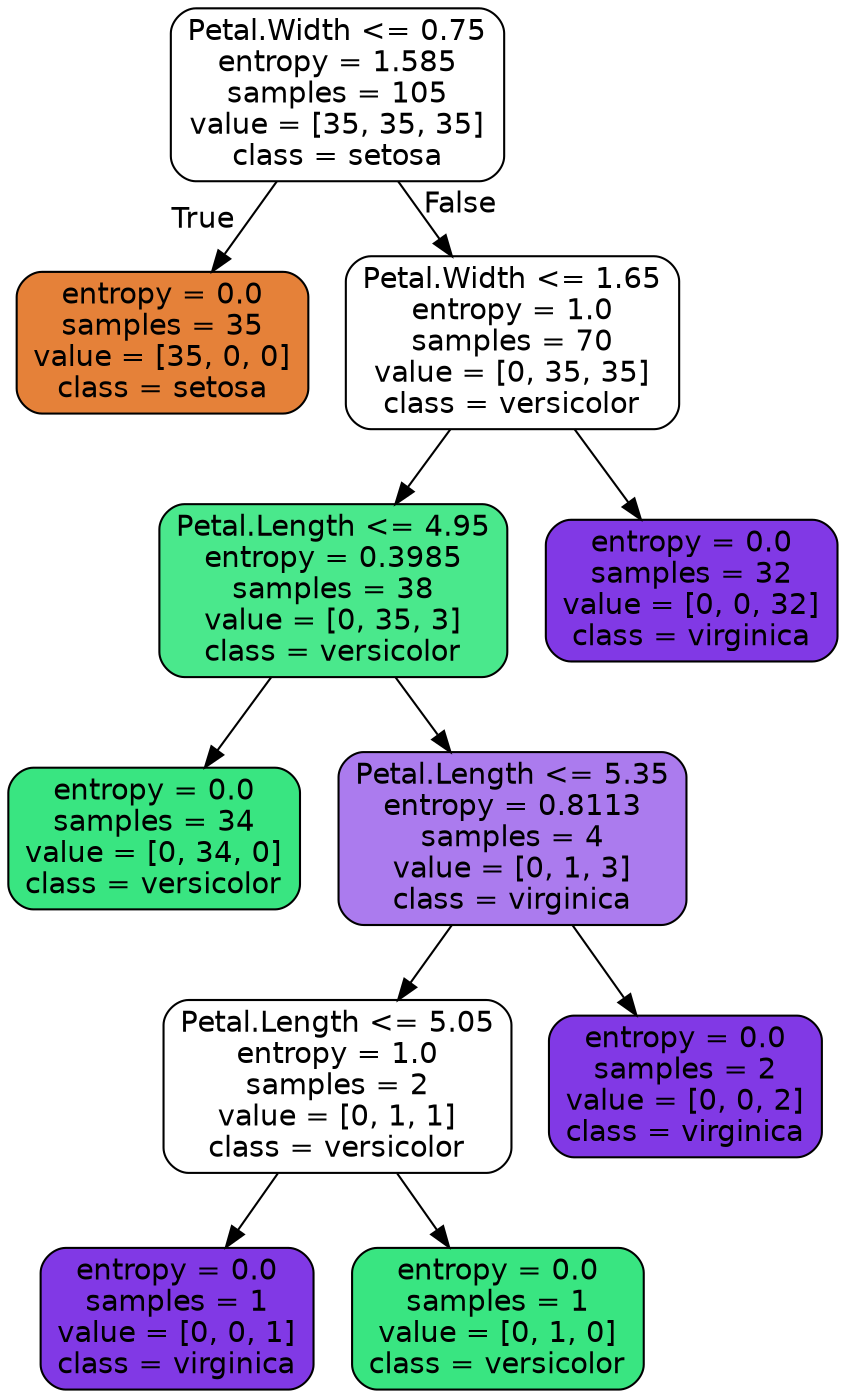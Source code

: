 digraph Tree {
node [shape=box, style="filled, rounded", color="black", fontname=helvetica] ;
edge [fontname=helvetica] ;
0 [label="Petal.Width <= 0.75\nentropy = 1.585\nsamples = 105\nvalue = [35, 35, 35]\nclass = setosa", fillcolor="#e5813900"] ;
1 [label="entropy = 0.0\nsamples = 35\nvalue = [35, 0, 0]\nclass = setosa", fillcolor="#e58139ff"] ;
0 -> 1 [labeldistance=2.5, labelangle=45, headlabel="True"] ;
2 [label="Petal.Width <= 1.65\nentropy = 1.0\nsamples = 70\nvalue = [0, 35, 35]\nclass = versicolor", fillcolor="#39e58100"] ;
0 -> 2 [labeldistance=2.5, labelangle=-45, headlabel="False"] ;
3 [label="Petal.Length <= 4.95\nentropy = 0.3985\nsamples = 38\nvalue = [0, 35, 3]\nclass = versicolor", fillcolor="#39e581e9"] ;
2 -> 3 ;
4 [label="entropy = 0.0\nsamples = 34\nvalue = [0, 34, 0]\nclass = versicolor", fillcolor="#39e581ff"] ;
3 -> 4 ;
5 [label="Petal.Length <= 5.35\nentropy = 0.8113\nsamples = 4\nvalue = [0, 1, 3]\nclass = virginica", fillcolor="#8139e5aa"] ;
3 -> 5 ;
6 [label="Petal.Length <= 5.05\nentropy = 1.0\nsamples = 2\nvalue = [0, 1, 1]\nclass = versicolor", fillcolor="#39e58100"] ;
5 -> 6 ;
7 [label="entropy = 0.0\nsamples = 1\nvalue = [0, 0, 1]\nclass = virginica", fillcolor="#8139e5ff"] ;
6 -> 7 ;
8 [label="entropy = 0.0\nsamples = 1\nvalue = [0, 1, 0]\nclass = versicolor", fillcolor="#39e581ff"] ;
6 -> 8 ;
9 [label="entropy = 0.0\nsamples = 2\nvalue = [0, 0, 2]\nclass = virginica", fillcolor="#8139e5ff"] ;
5 -> 9 ;
10 [label="entropy = 0.0\nsamples = 32\nvalue = [0, 0, 32]\nclass = virginica", fillcolor="#8139e5ff"] ;
2 -> 10 ;
}